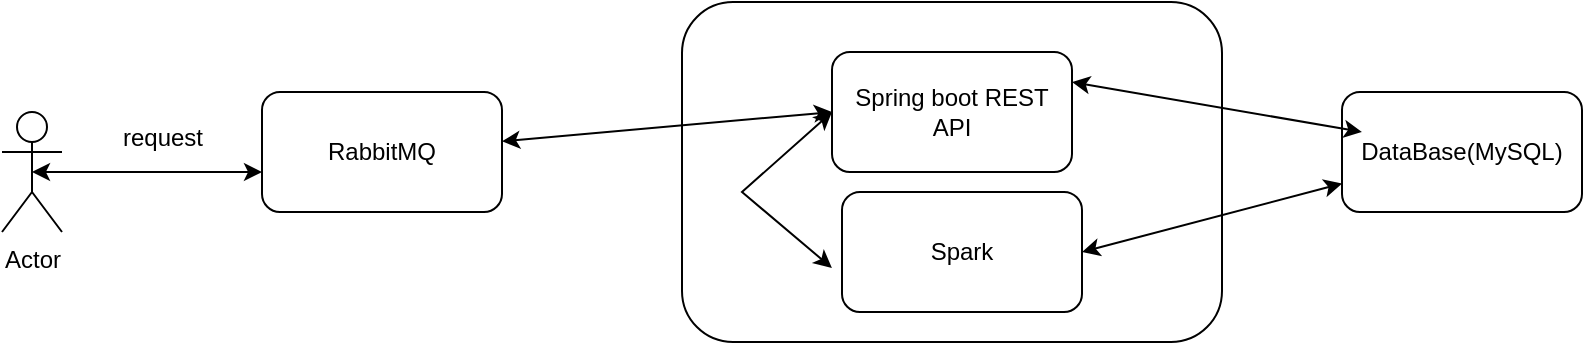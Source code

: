 <mxfile version="24.4.13" type="device">
  <diagram name="Page-1" id="mZ2QlS4IWNBC1xHrWe-C">
    <mxGraphModel dx="880" dy="531" grid="1" gridSize="10" guides="1" tooltips="1" connect="1" arrows="1" fold="1" page="1" pageScale="1" pageWidth="1400" pageHeight="850" math="0" shadow="0">
      <root>
        <mxCell id="0" />
        <mxCell id="1" parent="0" />
        <mxCell id="xk_4xSGckcDJxkcCN8B--1" value="Actor" style="shape=umlActor;verticalLabelPosition=bottom;verticalAlign=top;html=1;outlineConnect=0;" vertex="1" parent="1">
          <mxGeometry x="70" y="230" width="30" height="60" as="geometry" />
        </mxCell>
        <mxCell id="xk_4xSGckcDJxkcCN8B--4" value="RabbitMQ" style="rounded=1;whiteSpace=wrap;html=1;" vertex="1" parent="1">
          <mxGeometry x="200" y="220" width="120" height="60" as="geometry" />
        </mxCell>
        <mxCell id="xk_4xSGckcDJxkcCN8B--5" value="" style="rounded=1;whiteSpace=wrap;html=1;" vertex="1" parent="1">
          <mxGeometry x="410" y="175" width="270" height="170" as="geometry" />
        </mxCell>
        <mxCell id="xk_4xSGckcDJxkcCN8B--6" value="Spring boot REST API" style="rounded=1;whiteSpace=wrap;html=1;" vertex="1" parent="1">
          <mxGeometry x="485" y="200" width="120" height="60" as="geometry" />
        </mxCell>
        <mxCell id="xk_4xSGckcDJxkcCN8B--7" value="Spark" style="rounded=1;whiteSpace=wrap;html=1;" vertex="1" parent="1">
          <mxGeometry x="490" y="270" width="120" height="60" as="geometry" />
        </mxCell>
        <mxCell id="xk_4xSGckcDJxkcCN8B--8" value="DataBase(MySQL)" style="rounded=1;whiteSpace=wrap;html=1;" vertex="1" parent="1">
          <mxGeometry x="740" y="220" width="120" height="60" as="geometry" />
        </mxCell>
        <mxCell id="xk_4xSGckcDJxkcCN8B--9" value="" style="endArrow=classic;startArrow=classic;html=1;rounded=0;exitX=0.5;exitY=0.5;exitDx=0;exitDy=0;exitPerimeter=0;" edge="1" parent="1" source="xk_4xSGckcDJxkcCN8B--1">
          <mxGeometry width="50" height="50" relative="1" as="geometry">
            <mxPoint x="430" y="300" as="sourcePoint" />
            <mxPoint x="200" y="260" as="targetPoint" />
          </mxGeometry>
        </mxCell>
        <mxCell id="xk_4xSGckcDJxkcCN8B--10" value="request" style="text;html=1;align=center;verticalAlign=middle;resizable=0;points=[];autosize=1;strokeColor=none;fillColor=none;" vertex="1" parent="1">
          <mxGeometry x="120" y="228" width="60" height="30" as="geometry" />
        </mxCell>
        <mxCell id="xk_4xSGckcDJxkcCN8B--11" value="" style="endArrow=classic;startArrow=classic;html=1;rounded=0;entryX=0;entryY=0.5;entryDx=0;entryDy=0;" edge="1" parent="1" source="xk_4xSGckcDJxkcCN8B--4" target="xk_4xSGckcDJxkcCN8B--6">
          <mxGeometry width="50" height="50" relative="1" as="geometry">
            <mxPoint x="430" y="300" as="sourcePoint" />
            <mxPoint x="480" y="250" as="targetPoint" />
          </mxGeometry>
        </mxCell>
        <mxCell id="xk_4xSGckcDJxkcCN8B--12" value="" style="endArrow=classic;startArrow=classic;html=1;rounded=0;entryX=0.083;entryY=0.333;entryDx=0;entryDy=0;entryPerimeter=0;exitX=1;exitY=0.25;exitDx=0;exitDy=0;" edge="1" parent="1" source="xk_4xSGckcDJxkcCN8B--6" target="xk_4xSGckcDJxkcCN8B--8">
          <mxGeometry width="50" height="50" relative="1" as="geometry">
            <mxPoint x="430" y="300" as="sourcePoint" />
            <mxPoint x="480" y="250" as="targetPoint" />
          </mxGeometry>
        </mxCell>
        <mxCell id="xk_4xSGckcDJxkcCN8B--13" value="" style="endArrow=classic;startArrow=classic;html=1;rounded=0;exitX=1;exitY=0.5;exitDx=0;exitDy=0;" edge="1" parent="1" source="xk_4xSGckcDJxkcCN8B--7" target="xk_4xSGckcDJxkcCN8B--8">
          <mxGeometry width="50" height="50" relative="1" as="geometry">
            <mxPoint x="430" y="300" as="sourcePoint" />
            <mxPoint x="480" y="250" as="targetPoint" />
          </mxGeometry>
        </mxCell>
        <mxCell id="xk_4xSGckcDJxkcCN8B--14" value="" style="endArrow=classic;startArrow=classic;html=1;rounded=0;entryX=0;entryY=0.5;entryDx=0;entryDy=0;exitX=-0.042;exitY=0.633;exitDx=0;exitDy=0;exitPerimeter=0;" edge="1" parent="1" source="xk_4xSGckcDJxkcCN8B--7" target="xk_4xSGckcDJxkcCN8B--6">
          <mxGeometry width="50" height="50" relative="1" as="geometry">
            <mxPoint x="430" y="300" as="sourcePoint" />
            <mxPoint x="480" y="250" as="targetPoint" />
            <Array as="points">
              <mxPoint x="440" y="270" />
            </Array>
          </mxGeometry>
        </mxCell>
      </root>
    </mxGraphModel>
  </diagram>
</mxfile>
